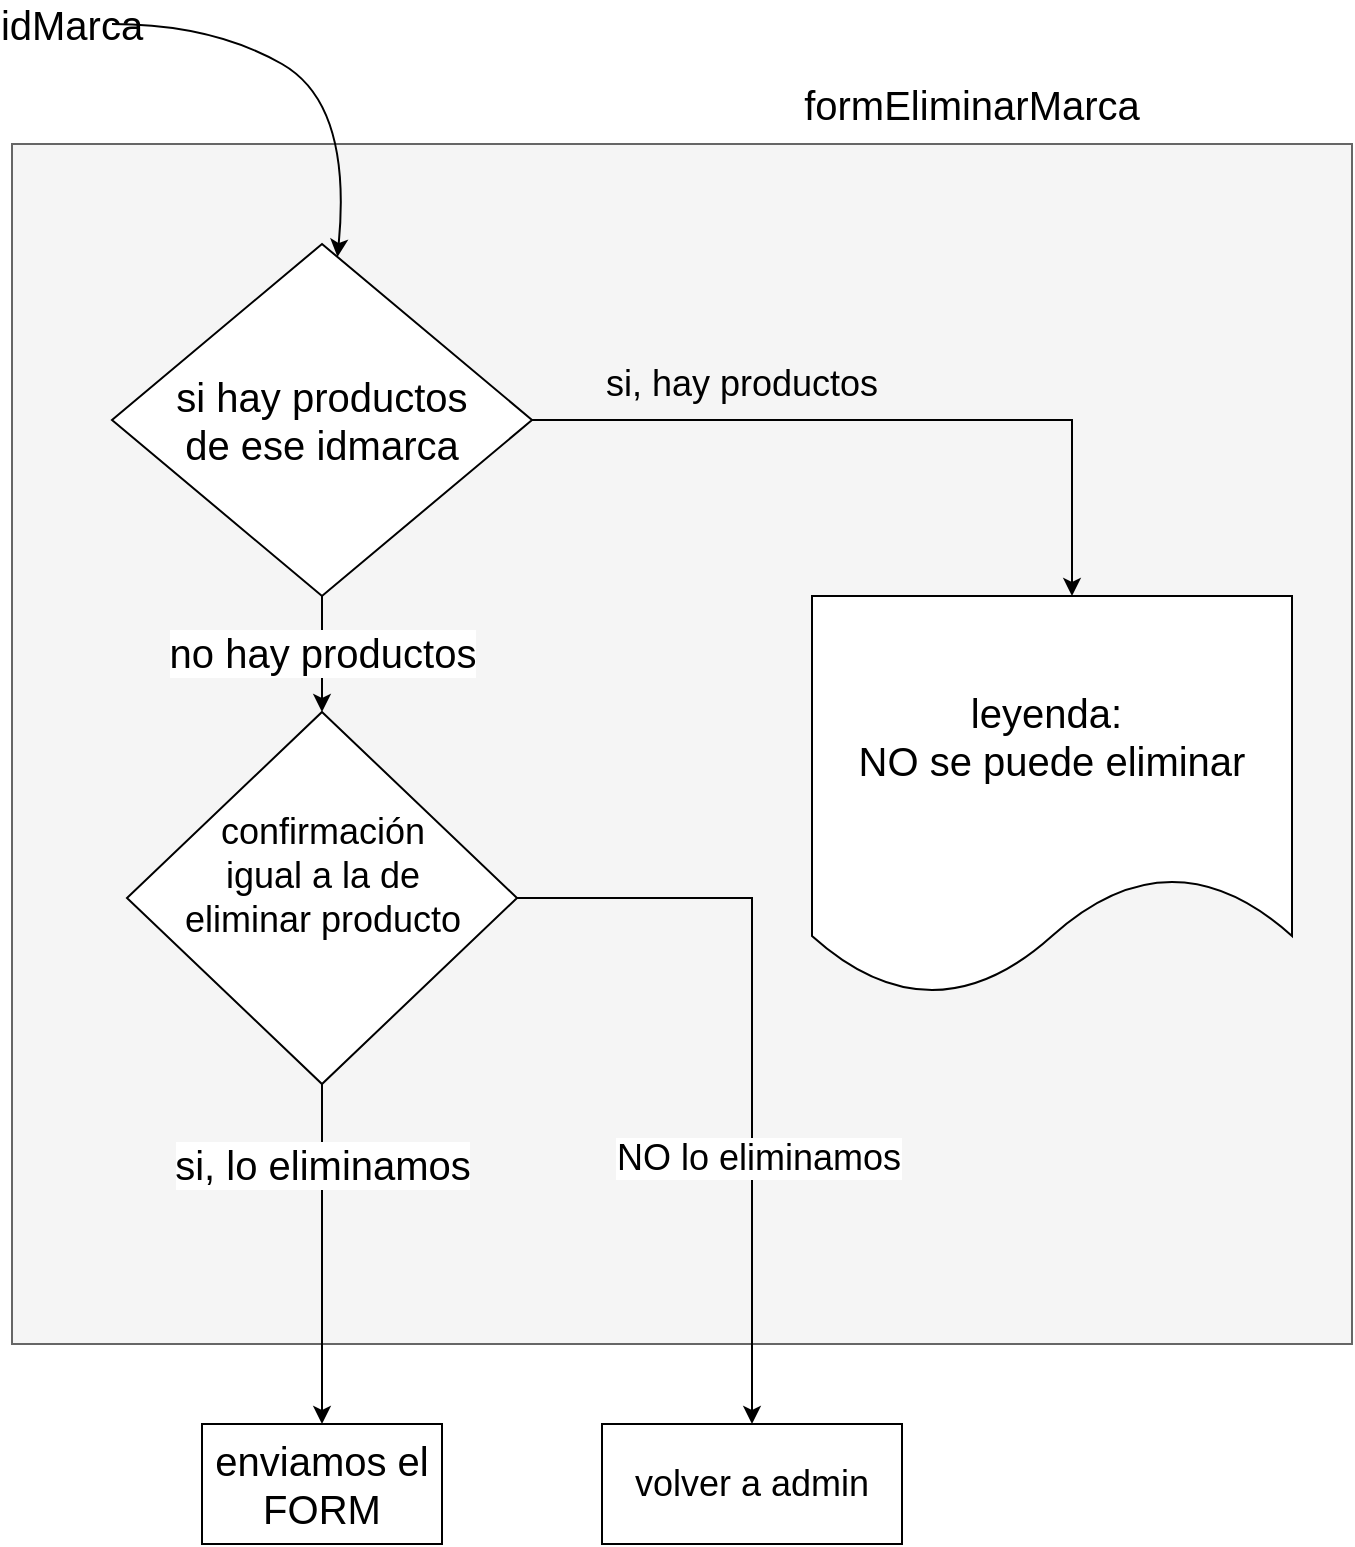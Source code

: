 <mxfile version="13.0.3" type="device"><diagram id="Hdw6KRvymJGKEWis7RKq" name="Page-1"><mxGraphModel dx="1092" dy="989" grid="1" gridSize="10" guides="1" tooltips="1" connect="1" arrows="1" fold="1" page="1" pageScale="1" pageWidth="1169" pageHeight="827" math="0" shadow="0"><root><mxCell id="0"/><mxCell id="1" parent="0"/><mxCell id="2GfaCaXeXPrElEpeziWi-2" value="" style="rounded=0;whiteSpace=wrap;html=1;fillColor=#f5f5f5;strokeColor=#666666;fontColor=#333333;" vertex="1" parent="1"><mxGeometry x="140" y="90" width="670" height="600" as="geometry"/></mxCell><mxCell id="2GfaCaXeXPrElEpeziWi-3" value="&lt;font style=&quot;font-size: 20px&quot;&gt;formEliminarMarca&lt;/font&gt;" style="text;html=1;strokeColor=none;fillColor=none;align=center;verticalAlign=middle;whiteSpace=wrap;rounded=0;" vertex="1" parent="1"><mxGeometry x="600" y="60" width="40" height="20" as="geometry"/></mxCell><mxCell id="2GfaCaXeXPrElEpeziWi-9" style="edgeStyle=orthogonalEdgeStyle;rounded=0;orthogonalLoop=1;jettySize=auto;html=1;" edge="1" parent="1" source="2GfaCaXeXPrElEpeziWi-4" target="2GfaCaXeXPrElEpeziWi-8"><mxGeometry relative="1" as="geometry"/></mxCell><mxCell id="2GfaCaXeXPrElEpeziWi-10" value="&lt;font style=&quot;font-size: 20px&quot;&gt;no hay productos&lt;/font&gt;" style="edgeLabel;html=1;align=center;verticalAlign=middle;resizable=0;points=[];" vertex="1" connectable="0" parent="2GfaCaXeXPrElEpeziWi-9"><mxGeometry x="-0.035" relative="1" as="geometry"><mxPoint as="offset"/></mxGeometry></mxCell><mxCell id="2GfaCaXeXPrElEpeziWi-15" style="edgeStyle=orthogonalEdgeStyle;rounded=0;orthogonalLoop=1;jettySize=auto;html=1;" edge="1" parent="1" source="2GfaCaXeXPrElEpeziWi-4" target="2GfaCaXeXPrElEpeziWi-14"><mxGeometry relative="1" as="geometry"><Array as="points"><mxPoint x="670" y="228"/></Array></mxGeometry></mxCell><mxCell id="2GfaCaXeXPrElEpeziWi-4" value="&lt;font style=&quot;font-size: 20px&quot;&gt;si hay productos &lt;br&gt;de ese idmarca&lt;/font&gt;" style="rhombus;whiteSpace=wrap;html=1;" vertex="1" parent="1"><mxGeometry x="190" y="140" width="210" height="176" as="geometry"/></mxCell><mxCell id="2GfaCaXeXPrElEpeziWi-5" value="&lt;font style=&quot;font-size: 20px&quot;&gt;idMarca&lt;/font&gt;" style="text;html=1;strokeColor=none;fillColor=none;align=center;verticalAlign=middle;whiteSpace=wrap;rounded=0;" vertex="1" parent="1"><mxGeometry x="150" y="20" width="40" height="20" as="geometry"/></mxCell><mxCell id="2GfaCaXeXPrElEpeziWi-6" value="" style="curved=1;endArrow=classic;html=1;exitX=1;exitY=0.5;exitDx=0;exitDy=0;" edge="1" parent="1" source="2GfaCaXeXPrElEpeziWi-5" target="2GfaCaXeXPrElEpeziWi-4"><mxGeometry width="50" height="50" relative="1" as="geometry"><mxPoint x="250" y="70" as="sourcePoint"/><mxPoint x="300" y="20" as="targetPoint"/><Array as="points"><mxPoint x="240" y="30"/><mxPoint x="310" y="70"/></Array></mxGeometry></mxCell><mxCell id="2GfaCaXeXPrElEpeziWi-11" style="edgeStyle=orthogonalEdgeStyle;rounded=0;orthogonalLoop=1;jettySize=auto;html=1;" edge="1" parent="1" source="2GfaCaXeXPrElEpeziWi-8"><mxGeometry relative="1" as="geometry"><mxPoint x="295" y="730" as="targetPoint"/></mxGeometry></mxCell><mxCell id="2GfaCaXeXPrElEpeziWi-13" value="&lt;font style=&quot;font-size: 20px&quot;&gt;si, lo eliminamos&lt;/font&gt;" style="edgeLabel;html=1;align=center;verticalAlign=middle;resizable=0;points=[];" vertex="1" connectable="0" parent="2GfaCaXeXPrElEpeziWi-11"><mxGeometry x="-0.529" relative="1" as="geometry"><mxPoint as="offset"/></mxGeometry></mxCell><mxCell id="2GfaCaXeXPrElEpeziWi-18" style="edgeStyle=orthogonalEdgeStyle;rounded=0;orthogonalLoop=1;jettySize=auto;html=1;exitX=1;exitY=0.5;exitDx=0;exitDy=0;" edge="1" parent="1" source="2GfaCaXeXPrElEpeziWi-8" target="2GfaCaXeXPrElEpeziWi-17"><mxGeometry relative="1" as="geometry"><Array as="points"><mxPoint x="510" y="467"/></Array></mxGeometry></mxCell><mxCell id="2GfaCaXeXPrElEpeziWi-19" value="&lt;font style=&quot;font-size: 18px&quot;&gt;NO lo eliminamos&lt;/font&gt;" style="edgeLabel;html=1;align=center;verticalAlign=middle;resizable=0;points=[];" vertex="1" connectable="0" parent="2GfaCaXeXPrElEpeziWi-18"><mxGeometry x="0.293" y="3" relative="1" as="geometry"><mxPoint y="1" as="offset"/></mxGeometry></mxCell><mxCell id="2GfaCaXeXPrElEpeziWi-8" value="&lt;font style=&quot;font-size: 18px&quot;&gt;confirmación &lt;br&gt;igual a la de &lt;br&gt;eliminar producto&lt;br&gt;&lt;br&gt;&lt;/font&gt;" style="rhombus;whiteSpace=wrap;html=1;" vertex="1" parent="1"><mxGeometry x="197.5" y="374" width="195" height="186" as="geometry"/></mxCell><mxCell id="2GfaCaXeXPrElEpeziWi-12" value="&lt;font style=&quot;font-size: 20px&quot;&gt;enviamos el FORM&lt;/font&gt;" style="rounded=0;whiteSpace=wrap;html=1;" vertex="1" parent="1"><mxGeometry x="235" y="730" width="120" height="60" as="geometry"/></mxCell><mxCell id="2GfaCaXeXPrElEpeziWi-14" value="&lt;font style=&quot;font-size: 20px&quot;&gt;leyenda:&amp;nbsp;&lt;br&gt;NO se puede eliminar&lt;/font&gt;" style="shape=document;whiteSpace=wrap;html=1;boundedLbl=1;" vertex="1" parent="1"><mxGeometry x="540" y="316" width="240" height="200" as="geometry"/></mxCell><mxCell id="2GfaCaXeXPrElEpeziWi-16" value="&lt;font style=&quot;font-size: 18px&quot;&gt;si, hay productos&lt;/font&gt;" style="text;html=1;strokeColor=none;fillColor=none;align=center;verticalAlign=middle;whiteSpace=wrap;rounded=0;" vertex="1" parent="1"><mxGeometry x="410" y="200" width="190" height="20" as="geometry"/></mxCell><mxCell id="2GfaCaXeXPrElEpeziWi-17" value="&lt;font style=&quot;font-size: 18px&quot;&gt;volver a admin&lt;/font&gt;" style="rounded=0;whiteSpace=wrap;html=1;" vertex="1" parent="1"><mxGeometry x="435" y="730" width="150" height="60" as="geometry"/></mxCell></root></mxGraphModel></diagram></mxfile>